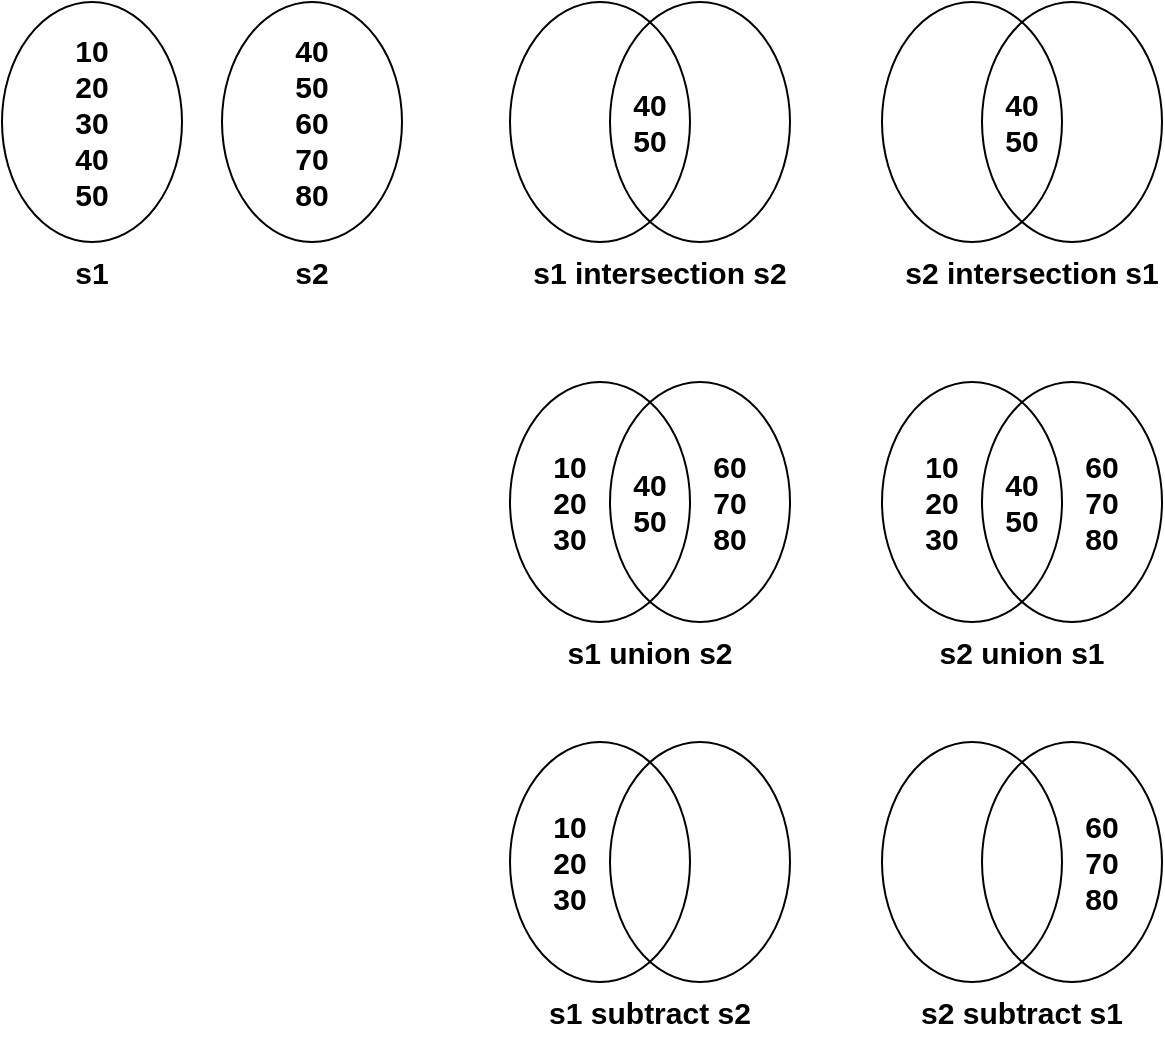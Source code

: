 <mxfile version="21.4.0" type="device">
  <diagram name="Page-1" id="NTfjIqOyYDIE2YFHJiTx">
    <mxGraphModel dx="776" dy="518" grid="1" gridSize="10" guides="1" tooltips="1" connect="1" arrows="1" fold="1" page="1" pageScale="1" pageWidth="827" pageHeight="1169" math="0" shadow="0">
      <root>
        <mxCell id="0" />
        <mxCell id="1" parent="0" />
        <mxCell id="N-HfJjE5SphdsyH7IdTA-2" value="10&lt;br style=&quot;font-size: 15px;&quot;&gt;20&lt;br style=&quot;font-size: 15px;&quot;&gt;30&lt;br style=&quot;font-size: 15px;&quot;&gt;40&lt;br style=&quot;font-size: 15px;&quot;&gt;50" style="ellipse;whiteSpace=wrap;html=1;fontStyle=1;fontSize=15;" vertex="1" parent="1">
          <mxGeometry x="20" y="60" width="90" height="120" as="geometry" />
        </mxCell>
        <mxCell id="N-HfJjE5SphdsyH7IdTA-3" value="40&lt;br&gt;50&lt;br&gt;60&lt;br&gt;70&lt;br&gt;80" style="ellipse;whiteSpace=wrap;html=1;fontStyle=1;fontSize=15;" vertex="1" parent="1">
          <mxGeometry x="130" y="60" width="90" height="120" as="geometry" />
        </mxCell>
        <mxCell id="N-HfJjE5SphdsyH7IdTA-4" value="s1" style="text;html=1;strokeColor=none;fillColor=none;align=center;verticalAlign=middle;whiteSpace=wrap;rounded=0;fontStyle=1;fontSize=15;" vertex="1" parent="1">
          <mxGeometry x="35" y="180" width="60" height="30" as="geometry" />
        </mxCell>
        <mxCell id="N-HfJjE5SphdsyH7IdTA-5" value="s2" style="text;html=1;strokeColor=none;fillColor=none;align=center;verticalAlign=middle;whiteSpace=wrap;rounded=0;fontStyle=1;fontSize=15;" vertex="1" parent="1">
          <mxGeometry x="145" y="180" width="60" height="30" as="geometry" />
        </mxCell>
        <mxCell id="N-HfJjE5SphdsyH7IdTA-6" value="" style="ellipse;whiteSpace=wrap;html=1;fontStyle=1;fontSize=15;" vertex="1" parent="1">
          <mxGeometry x="274" y="60" width="90" height="120" as="geometry" />
        </mxCell>
        <mxCell id="N-HfJjE5SphdsyH7IdTA-7" value="" style="ellipse;whiteSpace=wrap;html=1;fontStyle=1;fontSize=15;fillColor=none;" vertex="1" parent="1">
          <mxGeometry x="324" y="60" width="90" height="120" as="geometry" />
        </mxCell>
        <mxCell id="N-HfJjE5SphdsyH7IdTA-8" value="s1 intersection s2" style="text;html=1;strokeColor=none;fillColor=none;align=center;verticalAlign=middle;whiteSpace=wrap;rounded=0;fontStyle=1;fontSize=15;" vertex="1" parent="1">
          <mxGeometry x="284" y="180" width="130" height="30" as="geometry" />
        </mxCell>
        <mxCell id="N-HfJjE5SphdsyH7IdTA-10" value="40&lt;br&gt;50" style="text;html=1;strokeColor=none;fillColor=none;align=center;verticalAlign=middle;whiteSpace=wrap;rounded=0;fontStyle=1;fontSize=15;" vertex="1" parent="1">
          <mxGeometry x="324" y="105" width="40" height="30" as="geometry" />
        </mxCell>
        <mxCell id="N-HfJjE5SphdsyH7IdTA-11" value="" style="ellipse;whiteSpace=wrap;html=1;fontStyle=1;fontSize=15;" vertex="1" parent="1">
          <mxGeometry x="460" y="60" width="90" height="120" as="geometry" />
        </mxCell>
        <mxCell id="N-HfJjE5SphdsyH7IdTA-12" value="" style="ellipse;whiteSpace=wrap;html=1;fontStyle=1;fontSize=15;fillColor=none;" vertex="1" parent="1">
          <mxGeometry x="510" y="60" width="90" height="120" as="geometry" />
        </mxCell>
        <mxCell id="N-HfJjE5SphdsyH7IdTA-13" value="s2 intersection s1" style="text;html=1;strokeColor=none;fillColor=none;align=center;verticalAlign=middle;whiteSpace=wrap;rounded=0;fontStyle=1;fontSize=15;" vertex="1" parent="1">
          <mxGeometry x="470" y="180" width="130" height="30" as="geometry" />
        </mxCell>
        <mxCell id="N-HfJjE5SphdsyH7IdTA-14" value="40&lt;br&gt;50" style="text;html=1;strokeColor=none;fillColor=none;align=center;verticalAlign=middle;whiteSpace=wrap;rounded=0;fontStyle=1;fontSize=15;" vertex="1" parent="1">
          <mxGeometry x="510" y="105" width="40" height="30" as="geometry" />
        </mxCell>
        <mxCell id="N-HfJjE5SphdsyH7IdTA-20" value="" style="ellipse;whiteSpace=wrap;html=1;fontStyle=1;fontSize=15;" vertex="1" parent="1">
          <mxGeometry x="460" y="250" width="90" height="120" as="geometry" />
        </mxCell>
        <mxCell id="N-HfJjE5SphdsyH7IdTA-21" value="" style="ellipse;whiteSpace=wrap;html=1;fontStyle=1;fontSize=15;fillColor=none;" vertex="1" parent="1">
          <mxGeometry x="510" y="250" width="90" height="120" as="geometry" />
        </mxCell>
        <mxCell id="N-HfJjE5SphdsyH7IdTA-22" value="s2 union s1" style="text;html=1;strokeColor=none;fillColor=none;align=center;verticalAlign=middle;whiteSpace=wrap;rounded=0;fontStyle=1;fontSize=15;" vertex="1" parent="1">
          <mxGeometry x="465" y="370" width="130" height="30" as="geometry" />
        </mxCell>
        <mxCell id="N-HfJjE5SphdsyH7IdTA-23" value="40&lt;br&gt;50" style="text;html=1;strokeColor=none;fillColor=none;align=center;verticalAlign=middle;whiteSpace=wrap;rounded=0;fontStyle=1;fontSize=15;" vertex="1" parent="1">
          <mxGeometry x="510" y="295" width="40" height="30" as="geometry" />
        </mxCell>
        <mxCell id="N-HfJjE5SphdsyH7IdTA-24" value="10&lt;br&gt;20&lt;br&gt;30" style="text;html=1;strokeColor=none;fillColor=none;align=center;verticalAlign=middle;whiteSpace=wrap;rounded=0;fontStyle=1;fontSize=15;" vertex="1" parent="1">
          <mxGeometry x="470" y="275" width="40" height="70" as="geometry" />
        </mxCell>
        <mxCell id="N-HfJjE5SphdsyH7IdTA-25" value="60&lt;br&gt;70&lt;br&gt;80" style="text;html=1;strokeColor=none;fillColor=none;align=center;verticalAlign=middle;whiteSpace=wrap;rounded=0;fontStyle=1;fontSize=15;" vertex="1" parent="1">
          <mxGeometry x="550" y="275" width="40" height="70" as="geometry" />
        </mxCell>
        <mxCell id="N-HfJjE5SphdsyH7IdTA-26" value="" style="ellipse;whiteSpace=wrap;html=1;fontStyle=1;fontSize=15;" vertex="1" parent="1">
          <mxGeometry x="274" y="250" width="90" height="120" as="geometry" />
        </mxCell>
        <mxCell id="N-HfJjE5SphdsyH7IdTA-27" value="" style="ellipse;whiteSpace=wrap;html=1;fontStyle=1;fontSize=15;fillColor=none;" vertex="1" parent="1">
          <mxGeometry x="324" y="250" width="90" height="120" as="geometry" />
        </mxCell>
        <mxCell id="N-HfJjE5SphdsyH7IdTA-28" value="s1 union s2" style="text;html=1;strokeColor=none;fillColor=none;align=center;verticalAlign=middle;whiteSpace=wrap;rounded=0;fontStyle=1;fontSize=15;" vertex="1" parent="1">
          <mxGeometry x="279" y="370" width="130" height="30" as="geometry" />
        </mxCell>
        <mxCell id="N-HfJjE5SphdsyH7IdTA-29" value="40&lt;br&gt;50" style="text;html=1;strokeColor=none;fillColor=none;align=center;verticalAlign=middle;whiteSpace=wrap;rounded=0;fontStyle=1;fontSize=15;" vertex="1" parent="1">
          <mxGeometry x="324" y="295" width="40" height="30" as="geometry" />
        </mxCell>
        <mxCell id="N-HfJjE5SphdsyH7IdTA-30" value="10&lt;br&gt;20&lt;br&gt;30" style="text;html=1;strokeColor=none;fillColor=none;align=center;verticalAlign=middle;whiteSpace=wrap;rounded=0;fontStyle=1;fontSize=15;" vertex="1" parent="1">
          <mxGeometry x="284" y="275" width="40" height="70" as="geometry" />
        </mxCell>
        <mxCell id="N-HfJjE5SphdsyH7IdTA-31" value="60&lt;br&gt;70&lt;br&gt;80" style="text;html=1;strokeColor=none;fillColor=none;align=center;verticalAlign=middle;whiteSpace=wrap;rounded=0;fontStyle=1;fontSize=15;" vertex="1" parent="1">
          <mxGeometry x="364" y="275" width="40" height="70" as="geometry" />
        </mxCell>
        <mxCell id="N-HfJjE5SphdsyH7IdTA-32" value="" style="ellipse;whiteSpace=wrap;html=1;fontStyle=1;fontSize=15;" vertex="1" parent="1">
          <mxGeometry x="460" y="430" width="90" height="120" as="geometry" />
        </mxCell>
        <mxCell id="N-HfJjE5SphdsyH7IdTA-33" value="" style="ellipse;whiteSpace=wrap;html=1;fontStyle=1;fontSize=15;fillColor=none;" vertex="1" parent="1">
          <mxGeometry x="510" y="430" width="90" height="120" as="geometry" />
        </mxCell>
        <mxCell id="N-HfJjE5SphdsyH7IdTA-34" value="s2 subtract s1" style="text;html=1;strokeColor=none;fillColor=none;align=center;verticalAlign=middle;whiteSpace=wrap;rounded=0;fontStyle=1;fontSize=15;" vertex="1" parent="1">
          <mxGeometry x="465" y="550" width="130" height="30" as="geometry" />
        </mxCell>
        <mxCell id="N-HfJjE5SphdsyH7IdTA-37" value="60&lt;br&gt;70&lt;br&gt;80" style="text;html=1;strokeColor=none;fillColor=none;align=center;verticalAlign=middle;whiteSpace=wrap;rounded=0;fontStyle=1;fontSize=15;" vertex="1" parent="1">
          <mxGeometry x="550" y="455" width="40" height="70" as="geometry" />
        </mxCell>
        <mxCell id="N-HfJjE5SphdsyH7IdTA-38" value="" style="ellipse;whiteSpace=wrap;html=1;fontStyle=1;fontSize=15;" vertex="1" parent="1">
          <mxGeometry x="274" y="430" width="90" height="120" as="geometry" />
        </mxCell>
        <mxCell id="N-HfJjE5SphdsyH7IdTA-39" value="" style="ellipse;whiteSpace=wrap;html=1;fontStyle=1;fontSize=15;fillColor=none;" vertex="1" parent="1">
          <mxGeometry x="324" y="430" width="90" height="120" as="geometry" />
        </mxCell>
        <mxCell id="N-HfJjE5SphdsyH7IdTA-40" value="s1 subtract s2" style="text;html=1;strokeColor=none;fillColor=none;align=center;verticalAlign=middle;whiteSpace=wrap;rounded=0;fontStyle=1;fontSize=15;" vertex="1" parent="1">
          <mxGeometry x="279" y="550" width="130" height="30" as="geometry" />
        </mxCell>
        <mxCell id="N-HfJjE5SphdsyH7IdTA-42" value="10&lt;br&gt;20&lt;br&gt;30" style="text;html=1;strokeColor=none;fillColor=none;align=center;verticalAlign=middle;whiteSpace=wrap;rounded=0;fontStyle=1;fontSize=15;" vertex="1" parent="1">
          <mxGeometry x="284" y="455" width="40" height="70" as="geometry" />
        </mxCell>
      </root>
    </mxGraphModel>
  </diagram>
</mxfile>
